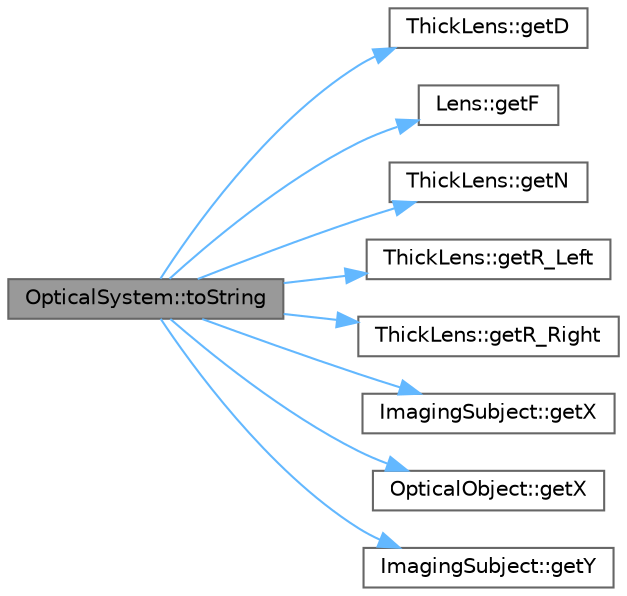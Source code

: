 digraph "OpticalSystem::toString"
{
 // LATEX_PDF_SIZE
  bgcolor="transparent";
  edge [fontname=Helvetica,fontsize=10,labelfontname=Helvetica,labelfontsize=10];
  node [fontname=Helvetica,fontsize=10,shape=box,height=0.2,width=0.4];
  rankdir="LR";
  Node1 [id="Node000001",label="OpticalSystem::toString",height=0.2,width=0.4,color="gray40", fillcolor="grey60", style="filled", fontcolor="black",tooltip="Prints a string representation of the optical system to an output stream."];
  Node1 -> Node2 [id="edge1_Node000001_Node000002",color="steelblue1",style="solid",tooltip=" "];
  Node2 [id="Node000002",label="ThickLens::getD",height=0.2,width=0.4,color="grey40", fillcolor="white", style="filled",URL="$classThickLens.html#abb55b079aff86835b9b9c3cea7664cd7",tooltip="Retrieves the axial thickness of the lens."];
  Node1 -> Node3 [id="edge2_Node000001_Node000003",color="steelblue1",style="solid",tooltip=" "];
  Node3 [id="Node000003",label="Lens::getF",height=0.2,width=0.4,color="grey40", fillcolor="white", style="filled",URL="$classLens.html#af3493e8cb2a4eb017b3bdfde9152b5ab",tooltip="Retrieves the focal length of the lens."];
  Node1 -> Node4 [id="edge3_Node000001_Node000004",color="steelblue1",style="solid",tooltip=" "];
  Node4 [id="Node000004",label="ThickLens::getN",height=0.2,width=0.4,color="grey40", fillcolor="white", style="filled",URL="$classThickLens.html#abcfe5c76d34e74a92181a9b88df6ee76",tooltip="Retrieves the refractive index of the lens."];
  Node1 -> Node5 [id="edge4_Node000001_Node000005",color="steelblue1",style="solid",tooltip=" "];
  Node5 [id="Node000005",label="ThickLens::getR_Left",height=0.2,width=0.4,color="grey40", fillcolor="white", style="filled",URL="$classThickLens.html#aacabdd54ef1dea0171e798de88ab911f",tooltip="Retrieves the radius of curvature of the left lens surface."];
  Node1 -> Node6 [id="edge5_Node000001_Node000006",color="steelblue1",style="solid",tooltip=" "];
  Node6 [id="Node000006",label="ThickLens::getR_Right",height=0.2,width=0.4,color="grey40", fillcolor="white", style="filled",URL="$classThickLens.html#a9d718342fa5d0f0a66ebb3c59e5691d3",tooltip="Retrieves the radius of curvature of the right lens surface."];
  Node1 -> Node7 [id="edge6_Node000001_Node000007",color="steelblue1",style="solid",tooltip=" "];
  Node7 [id="Node000007",label="ImagingSubject::getX",height=0.2,width=0.4,color="grey40", fillcolor="white", style="filled",URL="$classImagingSubject.html#a6c8e7f51ee35d067883389e9197af1c3",tooltip="Retrieves the x-coordinate of the imaging subject."];
  Node1 -> Node8 [id="edge7_Node000001_Node000008",color="steelblue1",style="solid",tooltip=" "];
  Node8 [id="Node000008",label="OpticalObject::getX",height=0.2,width=0.4,color="grey40", fillcolor="white", style="filled",URL="$classOpticalObject.html#a7fad6a60fa013015007c19056cfd3767",tooltip="Retrieves the x-coordinate (position) of the optical object."];
  Node1 -> Node9 [id="edge8_Node000001_Node000009",color="steelblue1",style="solid",tooltip=" "];
  Node9 [id="Node000009",label="ImagingSubject::getY",height=0.2,width=0.4,color="grey40", fillcolor="white", style="filled",URL="$classImagingSubject.html#aa19ba23bbf7345864a89e6e540331f9a",tooltip="Retrieves the y-coordinate of the imaging subject."];
}

